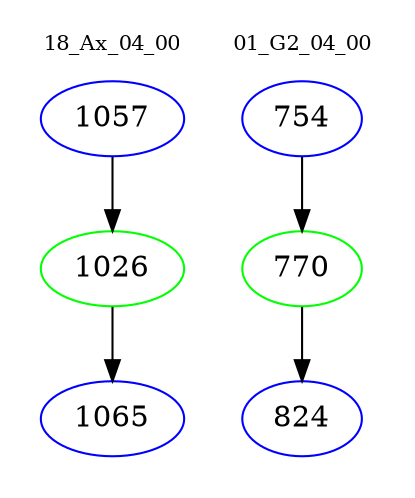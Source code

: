 digraph{
subgraph cluster_0 {
color = white
label = "18_Ax_04_00";
fontsize=10;
T0_1057 [label="1057", color="blue"]
T0_1057 -> T0_1026 [color="black"]
T0_1026 [label="1026", color="green"]
T0_1026 -> T0_1065 [color="black"]
T0_1065 [label="1065", color="blue"]
}
subgraph cluster_1 {
color = white
label = "01_G2_04_00";
fontsize=10;
T1_754 [label="754", color="blue"]
T1_754 -> T1_770 [color="black"]
T1_770 [label="770", color="green"]
T1_770 -> T1_824 [color="black"]
T1_824 [label="824", color="blue"]
}
}
